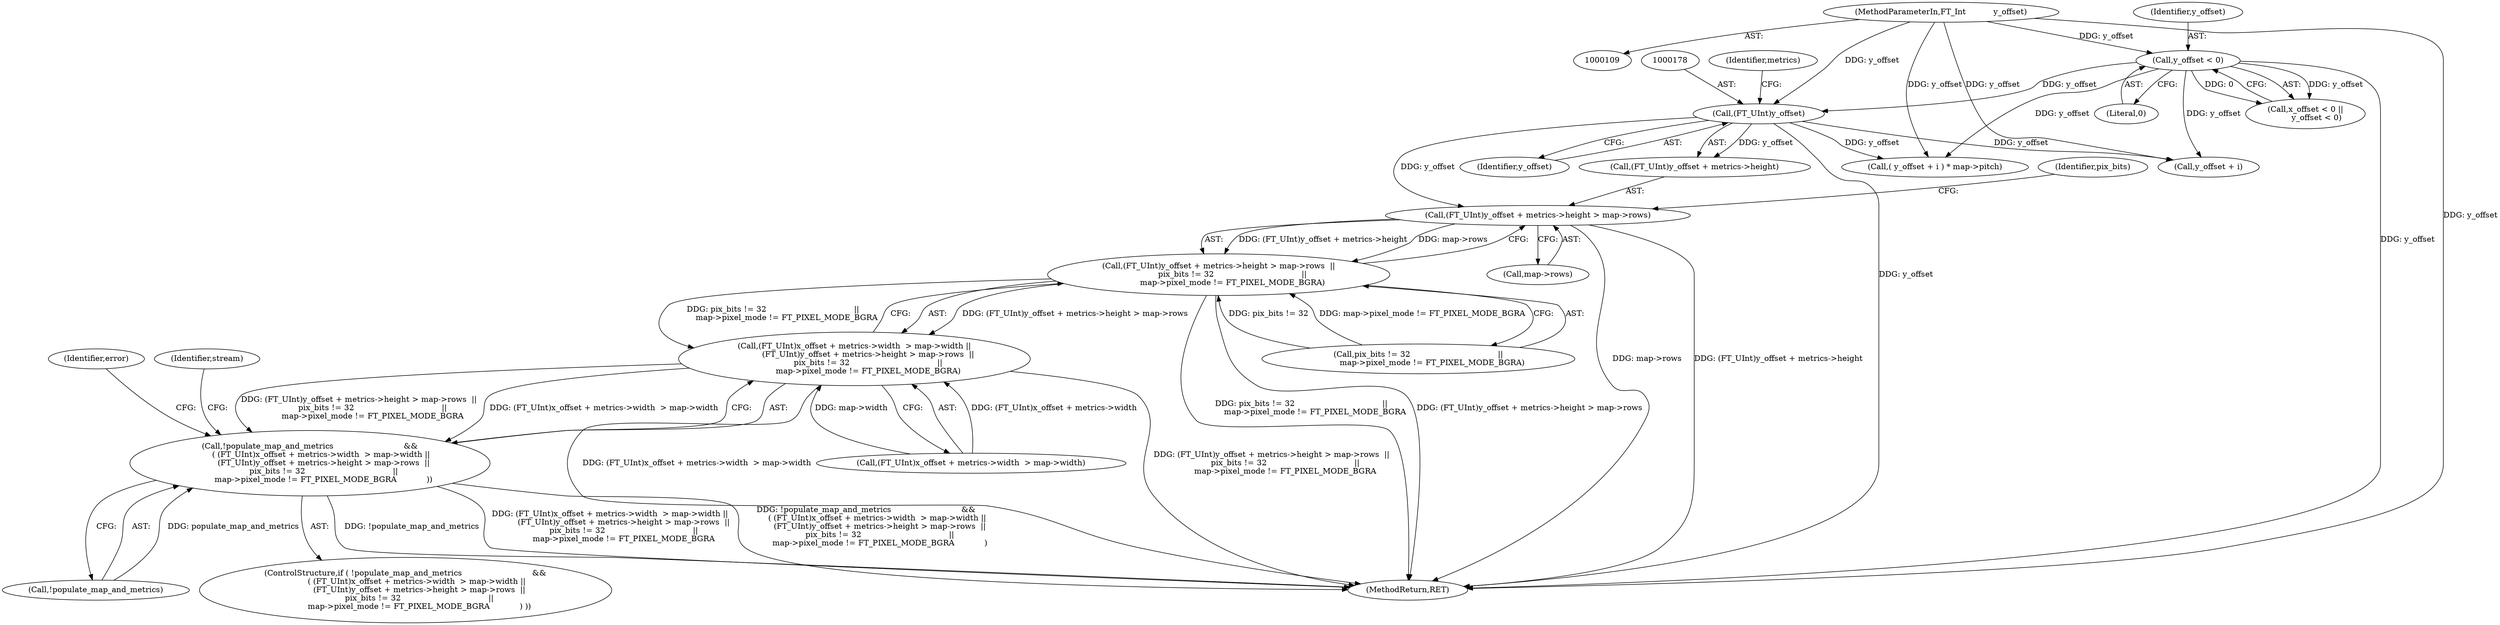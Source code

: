 digraph "0_savannah_b3500af717010137046ec4076d1e1c0641e33727_6@pointer" {
"1000175" [label="(Call,(FT_UInt)y_offset + metrics->height > map->rows)"];
"1000177" [label="(Call,(FT_UInt)y_offset)"];
"1000149" [label="(Call,y_offset < 0)"];
"1000112" [label="(MethodParameterIn,FT_Int           y_offset)"];
"1000174" [label="(Call,(FT_UInt)y_offset + metrics->height > map->rows  ||\n           pix_bits != 32                                   ||\n           map->pixel_mode != FT_PIXEL_MODE_BGRA)"];
"1000162" [label="(Call,(FT_UInt)x_offset + metrics->width  > map->width ||\n           (FT_UInt)y_offset + metrics->height > map->rows  ||\n           pix_bits != 32                                   ||\n           map->pixel_mode != FT_PIXEL_MODE_BGRA)"];
"1000159" [label="(Call,!populate_map_and_metrics                            &&\n         ( (FT_UInt)x_offset + metrics->width  > map->width ||\n           (FT_UInt)y_offset + metrics->height > map->rows  ||\n           pix_bits != 32                                   ||\n           map->pixel_mode != FT_PIXEL_MODE_BGRA            ))"];
"1000160" [label="(Call,!populate_map_and_metrics)"];
"1000151" [label="(Literal,0)"];
"1000179" [label="(Identifier,y_offset)"];
"1000158" [label="(ControlStructure,if ( !populate_map_and_metrics                            &&\n         ( (FT_UInt)x_offset + metrics->width  > map->width ||\n           (FT_UInt)y_offset + metrics->height > map->rows  ||\n           pix_bits != 32                                   ||\n           map->pixel_mode != FT_PIXEL_MODE_BGRA            ) ))"];
"1000183" [label="(Call,map->rows)"];
"1000516" [label="(Call,y_offset + i)"];
"1000145" [label="(Call,x_offset < 0 ||\n         y_offset < 0)"];
"1000177" [label="(Call,(FT_UInt)y_offset)"];
"1000112" [label="(MethodParameterIn,FT_Int           y_offset)"];
"1000162" [label="(Call,(FT_UInt)x_offset + metrics->width  > map->width ||\n           (FT_UInt)y_offset + metrics->height > map->rows  ||\n           pix_bits != 32                                   ||\n           map->pixel_mode != FT_PIXEL_MODE_BGRA)"];
"1000515" [label="(Call,( y_offset + i ) * map->pitch)"];
"1000175" [label="(Call,(FT_UInt)y_offset + metrics->height > map->rows)"];
"1000176" [label="(Call,(FT_UInt)y_offset + metrics->height)"];
"1000546" [label="(MethodReturn,RET)"];
"1000150" [label="(Identifier,y_offset)"];
"1000174" [label="(Call,(FT_UInt)y_offset + metrics->height > map->rows  ||\n           pix_bits != 32                                   ||\n           map->pixel_mode != FT_PIXEL_MODE_BGRA)"];
"1000188" [label="(Identifier,pix_bits)"];
"1000181" [label="(Identifier,metrics)"];
"1000197" [label="(Identifier,error)"];
"1000149" [label="(Call,y_offset < 0)"];
"1000159" [label="(Call,!populate_map_and_metrics                            &&\n         ( (FT_UInt)x_offset + metrics->width  > map->width ||\n           (FT_UInt)y_offset + metrics->height > map->rows  ||\n           pix_bits != 32                                   ||\n           map->pixel_mode != FT_PIXEL_MODE_BGRA            ))"];
"1000163" [label="(Call,(FT_UInt)x_offset + metrics->width  > map->width)"];
"1000203" [label="(Identifier,stream)"];
"1000186" [label="(Call,pix_bits != 32                                   ||\n           map->pixel_mode != FT_PIXEL_MODE_BGRA)"];
"1000175" -> "1000174"  [label="AST: "];
"1000175" -> "1000183"  [label="CFG: "];
"1000176" -> "1000175"  [label="AST: "];
"1000183" -> "1000175"  [label="AST: "];
"1000188" -> "1000175"  [label="CFG: "];
"1000174" -> "1000175"  [label="CFG: "];
"1000175" -> "1000546"  [label="DDG: (FT_UInt)y_offset + metrics->height"];
"1000175" -> "1000546"  [label="DDG: map->rows"];
"1000175" -> "1000174"  [label="DDG: (FT_UInt)y_offset + metrics->height"];
"1000175" -> "1000174"  [label="DDG: map->rows"];
"1000177" -> "1000175"  [label="DDG: y_offset"];
"1000177" -> "1000176"  [label="AST: "];
"1000177" -> "1000179"  [label="CFG: "];
"1000178" -> "1000177"  [label="AST: "];
"1000179" -> "1000177"  [label="AST: "];
"1000181" -> "1000177"  [label="CFG: "];
"1000177" -> "1000546"  [label="DDG: y_offset"];
"1000177" -> "1000176"  [label="DDG: y_offset"];
"1000149" -> "1000177"  [label="DDG: y_offset"];
"1000112" -> "1000177"  [label="DDG: y_offset"];
"1000177" -> "1000515"  [label="DDG: y_offset"];
"1000177" -> "1000516"  [label="DDG: y_offset"];
"1000149" -> "1000145"  [label="AST: "];
"1000149" -> "1000151"  [label="CFG: "];
"1000150" -> "1000149"  [label="AST: "];
"1000151" -> "1000149"  [label="AST: "];
"1000145" -> "1000149"  [label="CFG: "];
"1000149" -> "1000546"  [label="DDG: y_offset"];
"1000149" -> "1000145"  [label="DDG: y_offset"];
"1000149" -> "1000145"  [label="DDG: 0"];
"1000112" -> "1000149"  [label="DDG: y_offset"];
"1000149" -> "1000515"  [label="DDG: y_offset"];
"1000149" -> "1000516"  [label="DDG: y_offset"];
"1000112" -> "1000109"  [label="AST: "];
"1000112" -> "1000546"  [label="DDG: y_offset"];
"1000112" -> "1000515"  [label="DDG: y_offset"];
"1000112" -> "1000516"  [label="DDG: y_offset"];
"1000174" -> "1000162"  [label="AST: "];
"1000174" -> "1000186"  [label="CFG: "];
"1000186" -> "1000174"  [label="AST: "];
"1000162" -> "1000174"  [label="CFG: "];
"1000174" -> "1000546"  [label="DDG: pix_bits != 32                                   ||\n           map->pixel_mode != FT_PIXEL_MODE_BGRA"];
"1000174" -> "1000546"  [label="DDG: (FT_UInt)y_offset + metrics->height > map->rows"];
"1000174" -> "1000162"  [label="DDG: (FT_UInt)y_offset + metrics->height > map->rows"];
"1000174" -> "1000162"  [label="DDG: pix_bits != 32                                   ||\n           map->pixel_mode != FT_PIXEL_MODE_BGRA"];
"1000186" -> "1000174"  [label="DDG: pix_bits != 32"];
"1000186" -> "1000174"  [label="DDG: map->pixel_mode != FT_PIXEL_MODE_BGRA"];
"1000162" -> "1000159"  [label="AST: "];
"1000162" -> "1000163"  [label="CFG: "];
"1000163" -> "1000162"  [label="AST: "];
"1000159" -> "1000162"  [label="CFG: "];
"1000162" -> "1000546"  [label="DDG: (FT_UInt)x_offset + metrics->width  > map->width"];
"1000162" -> "1000546"  [label="DDG: (FT_UInt)y_offset + metrics->height > map->rows  ||\n           pix_bits != 32                                   ||\n           map->pixel_mode != FT_PIXEL_MODE_BGRA"];
"1000162" -> "1000159"  [label="DDG: (FT_UInt)x_offset + metrics->width  > map->width"];
"1000162" -> "1000159"  [label="DDG: (FT_UInt)y_offset + metrics->height > map->rows  ||\n           pix_bits != 32                                   ||\n           map->pixel_mode != FT_PIXEL_MODE_BGRA"];
"1000163" -> "1000162"  [label="DDG: (FT_UInt)x_offset + metrics->width"];
"1000163" -> "1000162"  [label="DDG: map->width"];
"1000159" -> "1000158"  [label="AST: "];
"1000159" -> "1000160"  [label="CFG: "];
"1000160" -> "1000159"  [label="AST: "];
"1000197" -> "1000159"  [label="CFG: "];
"1000203" -> "1000159"  [label="CFG: "];
"1000159" -> "1000546"  [label="DDG: !populate_map_and_metrics                            &&\n         ( (FT_UInt)x_offset + metrics->width  > map->width ||\n           (FT_UInt)y_offset + metrics->height > map->rows  ||\n           pix_bits != 32                                   ||\n           map->pixel_mode != FT_PIXEL_MODE_BGRA            )"];
"1000159" -> "1000546"  [label="DDG: !populate_map_and_metrics"];
"1000159" -> "1000546"  [label="DDG: (FT_UInt)x_offset + metrics->width  > map->width ||\n           (FT_UInt)y_offset + metrics->height > map->rows  ||\n           pix_bits != 32                                   ||\n           map->pixel_mode != FT_PIXEL_MODE_BGRA"];
"1000160" -> "1000159"  [label="DDG: populate_map_and_metrics"];
}
